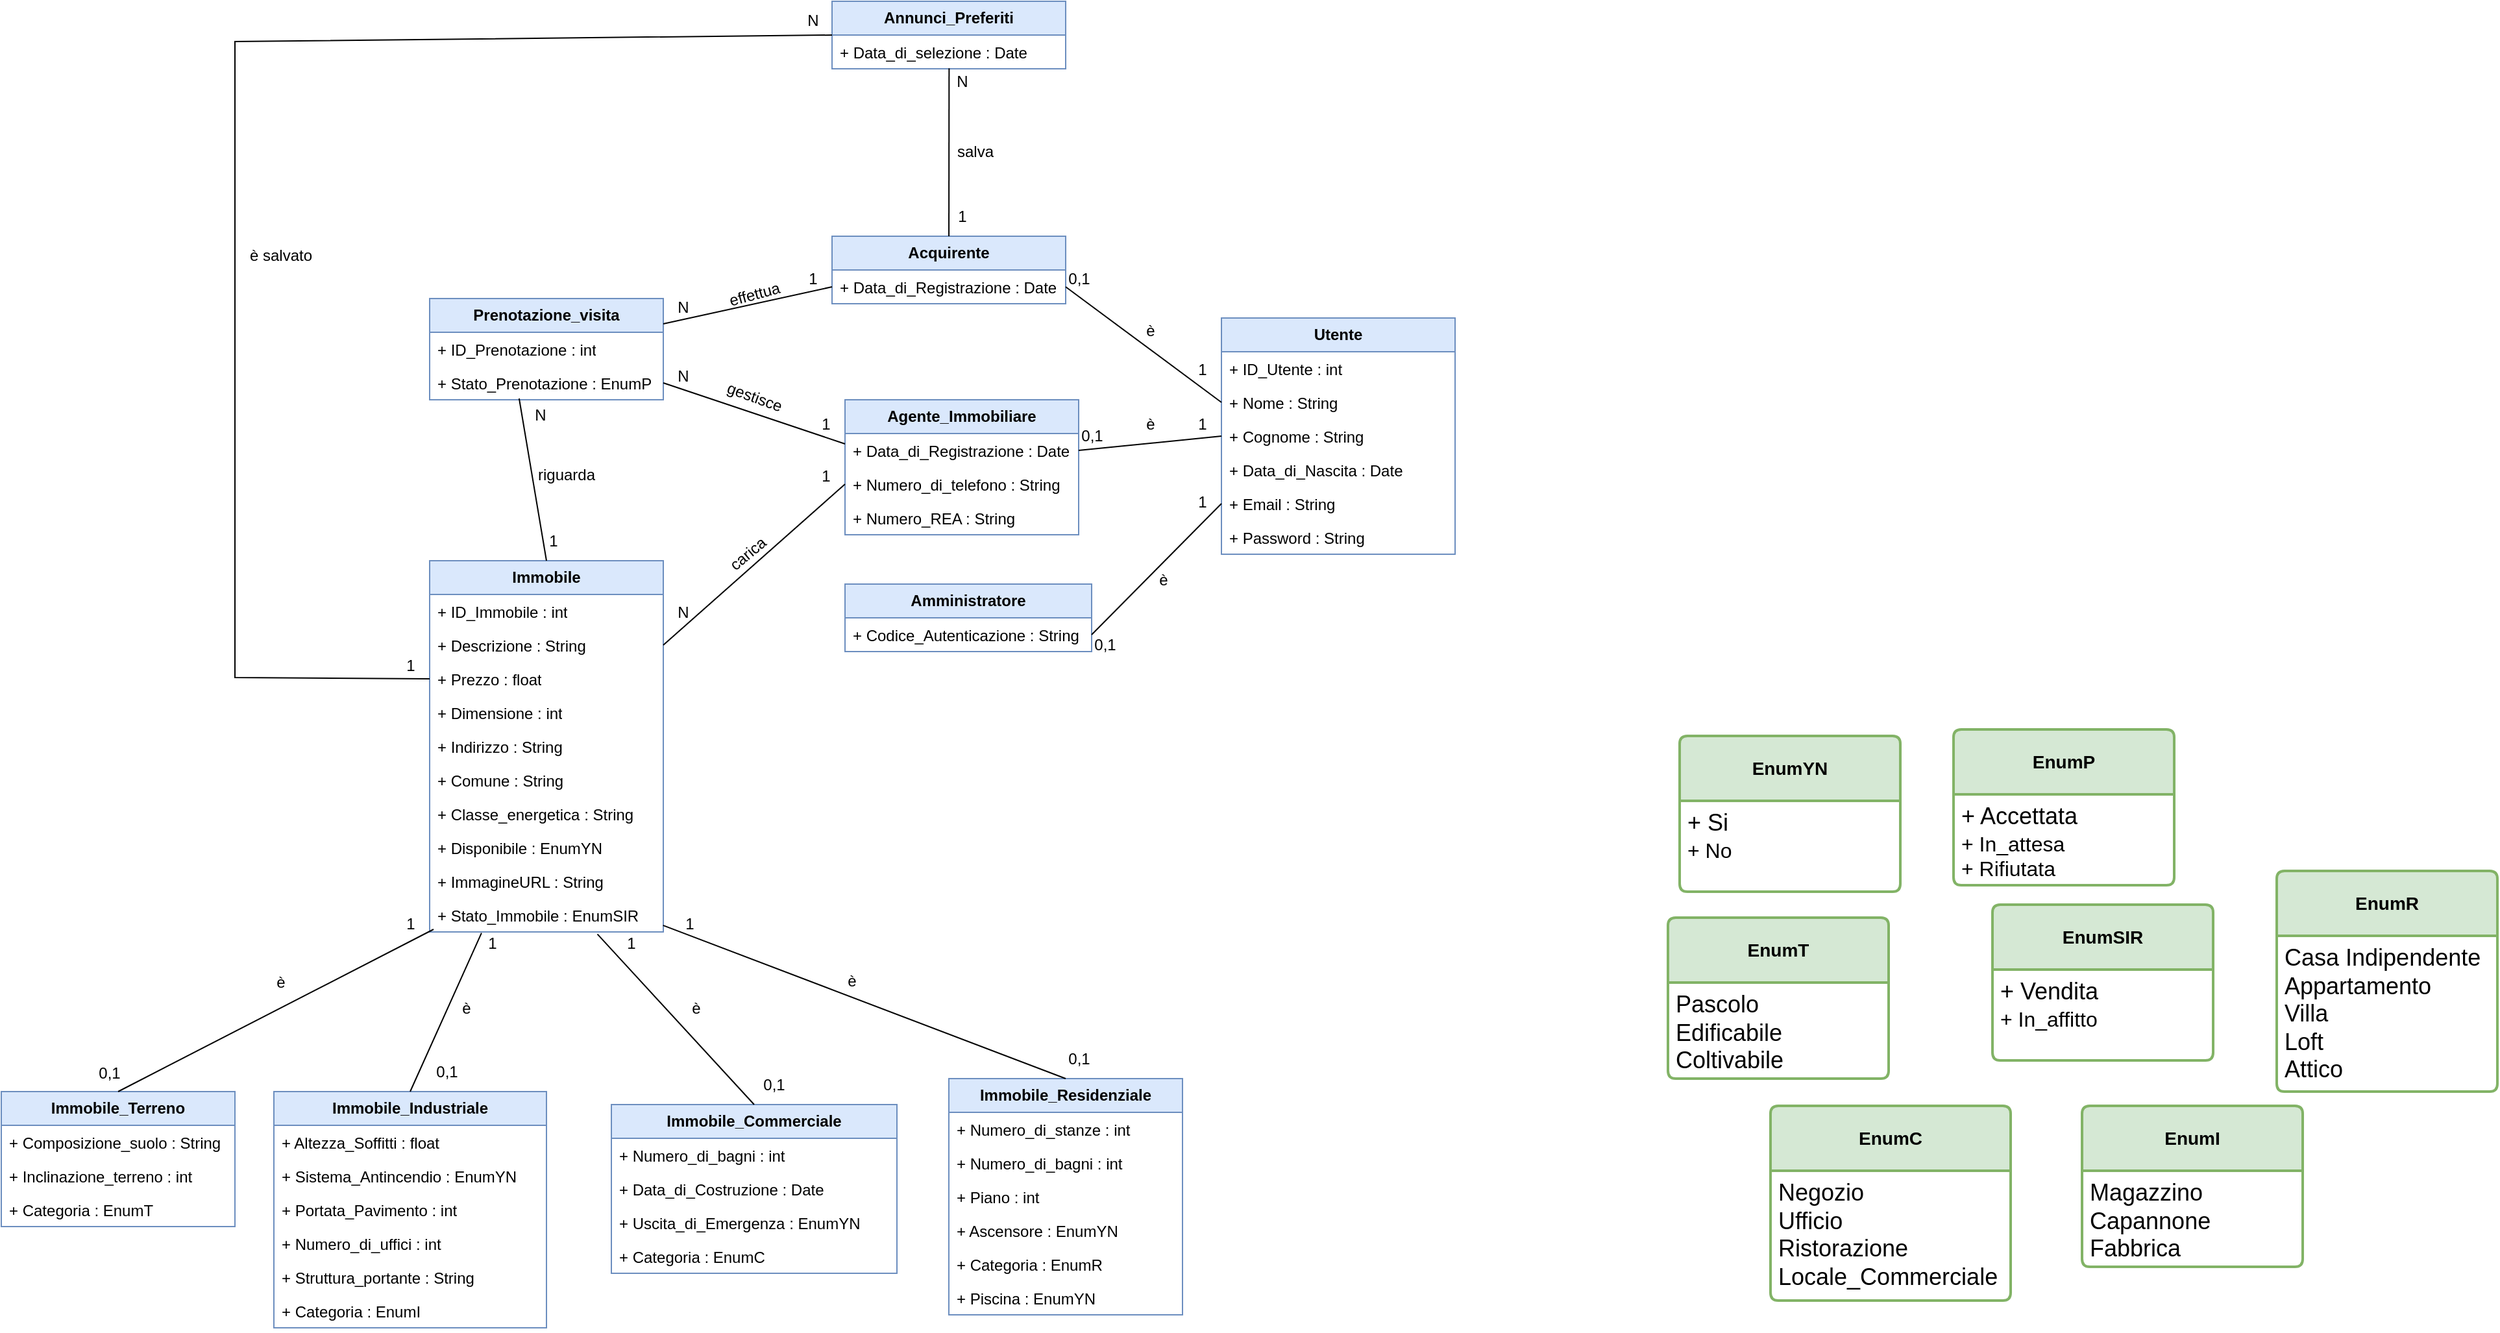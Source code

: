 <mxfile version="24.7.17">
  <diagram name="Pagina-1" id="nE9x_HqnzeP_BkiM5YJi">
    <mxGraphModel dx="1918" dy="638" grid="1" gridSize="10" guides="1" tooltips="1" connect="1" arrows="1" fold="1" page="1" pageScale="1" pageWidth="827" pageHeight="1169" math="0" shadow="0">
      <root>
        <mxCell id="0" />
        <mxCell id="1" parent="0" />
        <mxCell id="DDnz-kFCZ5VNoQRXpzYX-9" value="&lt;b&gt;Amministratore&lt;/b&gt;" style="swimlane;fontStyle=0;childLayout=stackLayout;horizontal=1;startSize=26;fillColor=#dae8fc;horizontalStack=0;resizeParent=1;resizeParentMax=0;resizeLast=0;collapsible=1;marginBottom=0;whiteSpace=wrap;html=1;strokeColor=#6c8ebf;" parent="1" vertex="1">
          <mxGeometry x="357" y="578" width="190" height="52" as="geometry" />
        </mxCell>
        <mxCell id="UJv71o3bR3QkaDZQn8Xq-12" value="+ Codice_Autenticazione : String" style="text;strokeColor=none;fillColor=none;align=left;verticalAlign=top;spacingLeft=4;spacingRight=4;overflow=hidden;rotatable=0;points=[[0,0.5],[1,0.5]];portConstraint=eastwest;whiteSpace=wrap;html=1;" parent="DDnz-kFCZ5VNoQRXpzYX-9" vertex="1">
          <mxGeometry y="26" width="190" height="26" as="geometry" />
        </mxCell>
        <mxCell id="DDnz-kFCZ5VNoQRXpzYX-15" value="&lt;b&gt;Utente&lt;/b&gt;" style="swimlane;fontStyle=0;childLayout=stackLayout;horizontal=1;startSize=26;fillColor=#dae8fc;horizontalStack=0;resizeParent=1;resizeParentMax=0;resizeLast=0;collapsible=1;marginBottom=0;whiteSpace=wrap;html=1;strokeColor=#6c8ebf;" parent="1" vertex="1">
          <mxGeometry x="647" y="373" width="180" height="182" as="geometry" />
        </mxCell>
        <mxCell id="DDnz-kFCZ5VNoQRXpzYX-16" value="+ ID_Utente : int" style="text;strokeColor=none;fillColor=none;align=left;verticalAlign=top;spacingLeft=4;spacingRight=4;overflow=hidden;rotatable=0;points=[[0,0.5],[1,0.5]];portConstraint=eastwest;whiteSpace=wrap;html=1;" parent="DDnz-kFCZ5VNoQRXpzYX-15" vertex="1">
          <mxGeometry y="26" width="180" height="26" as="geometry" />
        </mxCell>
        <mxCell id="DDnz-kFCZ5VNoQRXpzYX-17" value="+ Nome : String" style="text;strokeColor=none;fillColor=none;align=left;verticalAlign=top;spacingLeft=4;spacingRight=4;overflow=hidden;rotatable=0;points=[[0,0.5],[1,0.5]];portConstraint=eastwest;whiteSpace=wrap;html=1;" parent="DDnz-kFCZ5VNoQRXpzYX-15" vertex="1">
          <mxGeometry y="52" width="180" height="26" as="geometry" />
        </mxCell>
        <mxCell id="DDnz-kFCZ5VNoQRXpzYX-18" value="+ Cognome : String" style="text;strokeColor=none;fillColor=none;align=left;verticalAlign=top;spacingLeft=4;spacingRight=4;overflow=hidden;rotatable=0;points=[[0,0.5],[1,0.5]];portConstraint=eastwest;whiteSpace=wrap;html=1;" parent="DDnz-kFCZ5VNoQRXpzYX-15" vertex="1">
          <mxGeometry y="78" width="180" height="26" as="geometry" />
        </mxCell>
        <mxCell id="DDnz-kFCZ5VNoQRXpzYX-20" value="+ Data_di_Nascita : Date" style="text;strokeColor=none;fillColor=none;align=left;verticalAlign=top;spacingLeft=4;spacingRight=4;overflow=hidden;rotatable=0;points=[[0,0.5],[1,0.5]];portConstraint=eastwest;whiteSpace=wrap;html=1;" parent="DDnz-kFCZ5VNoQRXpzYX-15" vertex="1">
          <mxGeometry y="104" width="180" height="26" as="geometry" />
        </mxCell>
        <mxCell id="UJv71o3bR3QkaDZQn8Xq-10" value="+ Email : String" style="text;strokeColor=none;fillColor=none;align=left;verticalAlign=top;spacingLeft=4;spacingRight=4;overflow=hidden;rotatable=0;points=[[0,0.5],[1,0.5]];portConstraint=eastwest;whiteSpace=wrap;html=1;" parent="DDnz-kFCZ5VNoQRXpzYX-15" vertex="1">
          <mxGeometry y="130" width="180" height="26" as="geometry" />
        </mxCell>
        <mxCell id="UJv71o3bR3QkaDZQn8Xq-11" value="+ Password : String" style="text;strokeColor=none;fillColor=none;align=left;verticalAlign=top;spacingLeft=4;spacingRight=4;overflow=hidden;rotatable=0;points=[[0,0.5],[1,0.5]];portConstraint=eastwest;whiteSpace=wrap;html=1;" parent="DDnz-kFCZ5VNoQRXpzYX-15" vertex="1">
          <mxGeometry y="156" width="180" height="26" as="geometry" />
        </mxCell>
        <mxCell id="DDnz-kFCZ5VNoQRXpzYX-38" value="&lt;b&gt;EnumYN&lt;/b&gt;" style="swimlane;childLayout=stackLayout;horizontal=1;startSize=50;horizontalStack=0;rounded=1;fontSize=14;fontStyle=0;strokeWidth=2;resizeParent=0;resizeLast=1;shadow=0;dashed=0;align=center;arcSize=4;whiteSpace=wrap;html=1;fillColor=#d5e8d4;strokeColor=#82b366;" parent="1" vertex="1">
          <mxGeometry x="1000" y="695" width="170" height="120" as="geometry" />
        </mxCell>
        <mxCell id="DDnz-kFCZ5VNoQRXpzYX-39" value="&lt;font style=&quot;font-size: 18px;&quot;&gt;+ Si&lt;/font&gt;&lt;div&gt;&lt;font size=&quot;3&quot;&gt;+ No&lt;/font&gt;&lt;/div&gt;" style="align=left;strokeColor=none;fillColor=none;spacingLeft=4;fontSize=12;verticalAlign=top;resizable=0;rotatable=0;part=1;html=1;" parent="DDnz-kFCZ5VNoQRXpzYX-38" vertex="1">
          <mxGeometry y="50" width="170" height="70" as="geometry" />
        </mxCell>
        <mxCell id="DDnz-kFCZ5VNoQRXpzYX-41" value="&lt;b&gt;EnumSIR&lt;/b&gt;" style="swimlane;childLayout=stackLayout;horizontal=1;startSize=50;horizontalStack=0;rounded=1;fontSize=14;fontStyle=0;strokeWidth=2;resizeParent=0;resizeLast=1;shadow=0;dashed=0;align=center;arcSize=4;whiteSpace=wrap;html=1;fillColor=#d5e8d4;strokeColor=#82b366;" parent="1" vertex="1">
          <mxGeometry x="1241" y="825" width="170" height="120" as="geometry" />
        </mxCell>
        <mxCell id="DDnz-kFCZ5VNoQRXpzYX-42" value="&lt;font style=&quot;font-size: 18px;&quot;&gt;+ Vendita&lt;/font&gt;&lt;div&gt;&lt;font size=&quot;3&quot;&gt;+ In_affitto&lt;/font&gt;&lt;/div&gt;" style="align=left;strokeColor=none;fillColor=none;spacingLeft=4;fontSize=12;verticalAlign=top;resizable=0;rotatable=0;part=1;html=1;" parent="DDnz-kFCZ5VNoQRXpzYX-41" vertex="1">
          <mxGeometry y="50" width="170" height="70" as="geometry" />
        </mxCell>
        <mxCell id="DDnz-kFCZ5VNoQRXpzYX-49" value="&lt;b&gt;EnumP&lt;/b&gt;" style="swimlane;childLayout=stackLayout;horizontal=1;startSize=50;horizontalStack=0;rounded=1;fontSize=14;fontStyle=0;strokeWidth=2;resizeParent=0;resizeLast=1;shadow=0;dashed=0;align=center;arcSize=4;whiteSpace=wrap;html=1;fillColor=#d5e8d4;strokeColor=#82b366;" parent="1" vertex="1">
          <mxGeometry x="1211" y="690" width="170" height="120" as="geometry" />
        </mxCell>
        <mxCell id="DDnz-kFCZ5VNoQRXpzYX-50" value="&lt;font style=&quot;font-size: 18px;&quot;&gt;+ Accettata&lt;/font&gt;&lt;div&gt;&lt;font size=&quot;3&quot;&gt;+ In_attesa&lt;/font&gt;&lt;/div&gt;&lt;div&gt;&lt;font size=&quot;3&quot;&gt;+ Rifiutata&lt;/font&gt;&lt;/div&gt;" style="align=left;strokeColor=none;fillColor=none;spacingLeft=4;fontSize=12;verticalAlign=top;resizable=0;rotatable=0;part=1;html=1;" parent="DDnz-kFCZ5VNoQRXpzYX-49" vertex="1">
          <mxGeometry y="50" width="170" height="70" as="geometry" />
        </mxCell>
        <mxCell id="DDnz-kFCZ5VNoQRXpzYX-70" value="carica" style="text;html=1;align=center;verticalAlign=middle;resizable=0;points=[];autosize=1;strokeColor=none;fillColor=none;rotation=-40;" parent="1" vertex="1">
          <mxGeometry x="252" y="540" width="60" height="30" as="geometry" />
        </mxCell>
        <mxCell id="DDnz-kFCZ5VNoQRXpzYX-75" value="riguarda" style="text;html=1;align=center;verticalAlign=middle;resizable=0;points=[];autosize=1;strokeColor=none;fillColor=none;" parent="1" vertex="1">
          <mxGeometry x="107" y="479" width="70" height="30" as="geometry" />
        </mxCell>
        <mxCell id="DtII2pVFl0ACfh0e3tpP-3" value="salva" style="text;html=1;align=center;verticalAlign=middle;resizable=0;points=[];autosize=1;strokeColor=none;fillColor=none;" parent="1" vertex="1">
          <mxGeometry x="432" y="230" width="50" height="30" as="geometry" />
        </mxCell>
        <mxCell id="DtII2pVFl0ACfh0e3tpP-4" value="è salvato" style="text;html=1;align=center;verticalAlign=middle;resizable=0;points=[];autosize=1;strokeColor=none;fillColor=none;" parent="1" vertex="1">
          <mxGeometry x="-113" y="310" width="70" height="30" as="geometry" />
        </mxCell>
        <mxCell id="YsdrxWBGCGvl4MCWMzZa-1" value="&lt;b&gt;Immobile_Residenziale&lt;/b&gt;" style="swimlane;fontStyle=0;childLayout=stackLayout;horizontal=1;startSize=26;fillColor=#dae8fc;horizontalStack=0;resizeParent=1;resizeParentMax=0;resizeLast=0;collapsible=1;marginBottom=0;whiteSpace=wrap;html=1;strokeColor=#6c8ebf;" parent="1" vertex="1">
          <mxGeometry x="437" y="959" width="180" height="182" as="geometry" />
        </mxCell>
        <mxCell id="YsdrxWBGCGvl4MCWMzZa-7" value="+ Numero_di_stanze : int" style="text;strokeColor=none;fillColor=none;align=left;verticalAlign=top;spacingLeft=4;spacingRight=4;overflow=hidden;rotatable=0;points=[[0,0.5],[1,0.5]];portConstraint=eastwest;whiteSpace=wrap;html=1;" parent="YsdrxWBGCGvl4MCWMzZa-1" vertex="1">
          <mxGeometry y="26" width="180" height="26" as="geometry" />
        </mxCell>
        <mxCell id="YsdrxWBGCGvl4MCWMzZa-8" value="+ Numero_di_bagni : int" style="text;strokeColor=none;fillColor=none;align=left;verticalAlign=top;spacingLeft=4;spacingRight=4;overflow=hidden;rotatable=0;points=[[0,0.5],[1,0.5]];portConstraint=eastwest;whiteSpace=wrap;html=1;" parent="YsdrxWBGCGvl4MCWMzZa-1" vertex="1">
          <mxGeometry y="52" width="180" height="26" as="geometry" />
        </mxCell>
        <mxCell id="YsdrxWBGCGvl4MCWMzZa-9" value="+ Piano : int" style="text;strokeColor=none;fillColor=none;align=left;verticalAlign=top;spacingLeft=4;spacingRight=4;overflow=hidden;rotatable=0;points=[[0,0.5],[1,0.5]];portConstraint=eastwest;whiteSpace=wrap;html=1;" parent="YsdrxWBGCGvl4MCWMzZa-1" vertex="1">
          <mxGeometry y="78" width="180" height="26" as="geometry" />
        </mxCell>
        <mxCell id="YsdrxWBGCGvl4MCWMzZa-10" value="+ Ascensore : EnumYN" style="text;strokeColor=none;fillColor=none;align=left;verticalAlign=top;spacingLeft=4;spacingRight=4;overflow=hidden;rotatable=0;points=[[0,0.5],[1,0.5]];portConstraint=eastwest;whiteSpace=wrap;html=1;" parent="YsdrxWBGCGvl4MCWMzZa-1" vertex="1">
          <mxGeometry y="104" width="180" height="26" as="geometry" />
        </mxCell>
        <mxCell id="Jgm_NE-xGGLkYZNyJDeA-2" value="+ Categoria : EnumR" style="text;strokeColor=none;fillColor=none;align=left;verticalAlign=top;spacingLeft=4;spacingRight=4;overflow=hidden;rotatable=0;points=[[0,0.5],[1,0.5]];portConstraint=eastwest;whiteSpace=wrap;html=1;" parent="YsdrxWBGCGvl4MCWMzZa-1" vertex="1">
          <mxGeometry y="130" width="180" height="26" as="geometry" />
        </mxCell>
        <mxCell id="Jgm_NE-xGGLkYZNyJDeA-26" value="+ Piscina : EnumYN" style="text;strokeColor=none;fillColor=none;align=left;verticalAlign=top;spacingLeft=4;spacingRight=4;overflow=hidden;rotatable=0;points=[[0,0.5],[1,0.5]];portConstraint=eastwest;whiteSpace=wrap;html=1;" parent="YsdrxWBGCGvl4MCWMzZa-1" vertex="1">
          <mxGeometry y="156" width="180" height="26" as="geometry" />
        </mxCell>
        <mxCell id="YsdrxWBGCGvl4MCWMzZa-20" value="&lt;b&gt;Immobile_Commerciale&lt;/b&gt;" style="swimlane;fontStyle=0;childLayout=stackLayout;horizontal=1;startSize=26;fillColor=#dae8fc;horizontalStack=0;resizeParent=1;resizeParentMax=0;resizeLast=0;collapsible=1;marginBottom=0;whiteSpace=wrap;html=1;strokeColor=#6c8ebf;" parent="1" vertex="1">
          <mxGeometry x="177" y="979" width="220" height="130" as="geometry" />
        </mxCell>
        <mxCell id="YsdrxWBGCGvl4MCWMzZa-22" value="+ Numero_di_bagni : int" style="text;strokeColor=none;fillColor=none;align=left;verticalAlign=top;spacingLeft=4;spacingRight=4;overflow=hidden;rotatable=0;points=[[0,0.5],[1,0.5]];portConstraint=eastwest;whiteSpace=wrap;html=1;" parent="YsdrxWBGCGvl4MCWMzZa-20" vertex="1">
          <mxGeometry y="26" width="220" height="26" as="geometry" />
        </mxCell>
        <mxCell id="YsdrxWBGCGvl4MCWMzZa-26" value="+ Data_di_Costruzione : Date" style="text;strokeColor=none;fillColor=none;align=left;verticalAlign=top;spacingLeft=4;spacingRight=4;overflow=hidden;rotatable=0;points=[[0,0.5],[1,0.5]];portConstraint=eastwest;whiteSpace=wrap;html=1;" parent="YsdrxWBGCGvl4MCWMzZa-20" vertex="1">
          <mxGeometry y="52" width="220" height="26" as="geometry" />
        </mxCell>
        <mxCell id="YsdrxWBGCGvl4MCWMzZa-27" value="+ Uscita_di_Emergenza : EnumYN" style="text;strokeColor=none;fillColor=none;align=left;verticalAlign=top;spacingLeft=4;spacingRight=4;overflow=hidden;rotatable=0;points=[[0,0.5],[1,0.5]];portConstraint=eastwest;whiteSpace=wrap;html=1;" parent="YsdrxWBGCGvl4MCWMzZa-20" vertex="1">
          <mxGeometry y="78" width="220" height="26" as="geometry" />
        </mxCell>
        <mxCell id="Jgm_NE-xGGLkYZNyJDeA-3" value="+ Categoria : EnumC" style="text;strokeColor=none;fillColor=none;align=left;verticalAlign=top;spacingLeft=4;spacingRight=4;overflow=hidden;rotatable=0;points=[[0,0.5],[1,0.5]];portConstraint=eastwest;whiteSpace=wrap;html=1;" parent="YsdrxWBGCGvl4MCWMzZa-20" vertex="1">
          <mxGeometry y="104" width="220" height="26" as="geometry" />
        </mxCell>
        <mxCell id="YsdrxWBGCGvl4MCWMzZa-32" value="&lt;b&gt;Immobile_Industriale&lt;/b&gt;" style="swimlane;fontStyle=0;childLayout=stackLayout;horizontal=1;startSize=26;fillColor=#dae8fc;horizontalStack=0;resizeParent=1;resizeParentMax=0;resizeLast=0;collapsible=1;marginBottom=0;whiteSpace=wrap;html=1;strokeColor=#6c8ebf;" parent="1" vertex="1">
          <mxGeometry x="-83" y="969" width="210" height="182" as="geometry" />
        </mxCell>
        <mxCell id="YsdrxWBGCGvl4MCWMzZa-37" value="+ Altezza_Soffitti : float" style="text;strokeColor=none;fillColor=none;align=left;verticalAlign=top;spacingLeft=4;spacingRight=4;overflow=hidden;rotatable=0;points=[[0,0.5],[1,0.5]];portConstraint=eastwest;whiteSpace=wrap;html=1;" parent="YsdrxWBGCGvl4MCWMzZa-32" vertex="1">
          <mxGeometry y="26" width="210" height="26" as="geometry" />
        </mxCell>
        <mxCell id="YsdrxWBGCGvl4MCWMzZa-38" value="+ Sistema_Antincendio : EnumYN" style="text;strokeColor=none;fillColor=none;align=left;verticalAlign=top;spacingLeft=4;spacingRight=4;overflow=hidden;rotatable=0;points=[[0,0.5],[1,0.5]];portConstraint=eastwest;whiteSpace=wrap;html=1;" parent="YsdrxWBGCGvl4MCWMzZa-32" vertex="1">
          <mxGeometry y="52" width="210" height="26" as="geometry" />
        </mxCell>
        <mxCell id="YsdrxWBGCGvl4MCWMzZa-39" value="+ Portata_Pavimento : int" style="text;strokeColor=none;fillColor=none;align=left;verticalAlign=top;spacingLeft=4;spacingRight=4;overflow=hidden;rotatable=0;points=[[0,0.5],[1,0.5]];portConstraint=eastwest;whiteSpace=wrap;html=1;" parent="YsdrxWBGCGvl4MCWMzZa-32" vertex="1">
          <mxGeometry y="78" width="210" height="26" as="geometry" />
        </mxCell>
        <mxCell id="YsdrxWBGCGvl4MCWMzZa-40" value="+ Numero_di_uffici : int" style="text;strokeColor=none;fillColor=none;align=left;verticalAlign=top;spacingLeft=4;spacingRight=4;overflow=hidden;rotatable=0;points=[[0,0.5],[1,0.5]];portConstraint=eastwest;whiteSpace=wrap;html=1;" parent="YsdrxWBGCGvl4MCWMzZa-32" vertex="1">
          <mxGeometry y="104" width="210" height="26" as="geometry" />
        </mxCell>
        <mxCell id="YsdrxWBGCGvl4MCWMzZa-42" value="+ Struttura_portante : String" style="text;strokeColor=none;fillColor=none;align=left;verticalAlign=top;spacingLeft=4;spacingRight=4;overflow=hidden;rotatable=0;points=[[0,0.5],[1,0.5]];portConstraint=eastwest;whiteSpace=wrap;html=1;" parent="YsdrxWBGCGvl4MCWMzZa-32" vertex="1">
          <mxGeometry y="130" width="210" height="26" as="geometry" />
        </mxCell>
        <mxCell id="Jgm_NE-xGGLkYZNyJDeA-4" value="+ Categoria : EnumI" style="text;strokeColor=none;fillColor=none;align=left;verticalAlign=top;spacingLeft=4;spacingRight=4;overflow=hidden;rotatable=0;points=[[0,0.5],[1,0.5]];portConstraint=eastwest;whiteSpace=wrap;html=1;" parent="YsdrxWBGCGvl4MCWMzZa-32" vertex="1">
          <mxGeometry y="156" width="210" height="26" as="geometry" />
        </mxCell>
        <mxCell id="Jgm_NE-xGGLkYZNyJDeA-5" value="&lt;b&gt;EnumR&lt;/b&gt;" style="swimlane;childLayout=stackLayout;horizontal=1;startSize=50;horizontalStack=0;rounded=1;fontSize=14;fontStyle=0;strokeWidth=2;resizeParent=0;resizeLast=1;shadow=0;dashed=0;align=center;arcSize=4;whiteSpace=wrap;html=1;fillColor=#d5e8d4;strokeColor=#82b366;" parent="1" vertex="1">
          <mxGeometry x="1460" y="799" width="170" height="170" as="geometry" />
        </mxCell>
        <mxCell id="Jgm_NE-xGGLkYZNyJDeA-6" value="&lt;span style=&quot;font-size: 18px;&quot;&gt;Casa Indipendente&lt;/span&gt;&lt;div&gt;&lt;span style=&quot;font-size: 18px;&quot;&gt;Appartamento&lt;/span&gt;&lt;/div&gt;&lt;div&gt;&lt;span style=&quot;font-size: 18px;&quot;&gt;Villa&lt;/span&gt;&lt;/div&gt;&lt;div&gt;&lt;span style=&quot;font-size: 18px;&quot;&gt;Loft&amp;nbsp;&lt;/span&gt;&lt;/div&gt;&lt;div&gt;&lt;span style=&quot;font-size: 18px;&quot;&gt;Attico&lt;/span&gt;&lt;/div&gt;" style="align=left;strokeColor=none;fillColor=none;spacingLeft=4;fontSize=12;verticalAlign=top;resizable=0;rotatable=0;part=1;html=1;" parent="Jgm_NE-xGGLkYZNyJDeA-5" vertex="1">
          <mxGeometry y="50" width="170" height="120" as="geometry" />
        </mxCell>
        <mxCell id="Jgm_NE-xGGLkYZNyJDeA-7" value="&lt;b&gt;EnumC&lt;/b&gt;" style="swimlane;childLayout=stackLayout;horizontal=1;startSize=50;horizontalStack=0;rounded=1;fontSize=14;fontStyle=0;strokeWidth=2;resizeParent=0;resizeLast=1;shadow=0;dashed=0;align=center;arcSize=4;whiteSpace=wrap;html=1;fillColor=#d5e8d4;strokeColor=#82b366;" parent="1" vertex="1">
          <mxGeometry x="1070" y="980" width="185" height="150" as="geometry" />
        </mxCell>
        <mxCell id="Jgm_NE-xGGLkYZNyJDeA-8" value="&lt;span style=&quot;font-size: 18px;&quot;&gt;Negozio&lt;/span&gt;&lt;div&gt;&lt;span style=&quot;font-size: 18px;&quot;&gt;Ufficio&lt;/span&gt;&lt;/div&gt;&lt;div&gt;&lt;span style=&quot;font-size: 18px;&quot;&gt;Ristorazione&lt;/span&gt;&lt;/div&gt;&lt;div&gt;&lt;span style=&quot;font-size: 18px;&quot;&gt;Locale_Commerciale&lt;/span&gt;&lt;/div&gt;" style="align=left;strokeColor=none;fillColor=none;spacingLeft=4;fontSize=12;verticalAlign=top;resizable=0;rotatable=0;part=1;html=1;" parent="Jgm_NE-xGGLkYZNyJDeA-7" vertex="1">
          <mxGeometry y="50" width="185" height="100" as="geometry" />
        </mxCell>
        <mxCell id="Jgm_NE-xGGLkYZNyJDeA-9" value="&lt;b&gt;EnumI&lt;/b&gt;" style="swimlane;childLayout=stackLayout;horizontal=1;startSize=50;horizontalStack=0;rounded=1;fontSize=14;fontStyle=0;strokeWidth=2;resizeParent=0;resizeLast=1;shadow=0;dashed=0;align=center;arcSize=4;whiteSpace=wrap;html=1;fillColor=#d5e8d4;strokeColor=#82b366;" parent="1" vertex="1">
          <mxGeometry x="1310" y="980" width="170" height="124" as="geometry" />
        </mxCell>
        <mxCell id="Jgm_NE-xGGLkYZNyJDeA-10" value="&lt;span style=&quot;font-size: 18px;&quot;&gt;Magazzino&lt;/span&gt;&lt;div&gt;&lt;span style=&quot;font-size: 18px;&quot;&gt;Capannone&lt;/span&gt;&lt;/div&gt;&lt;div&gt;&lt;span style=&quot;font-size: 18px;&quot;&gt;Fabbrica&lt;/span&gt;&lt;/div&gt;" style="align=left;strokeColor=none;fillColor=none;spacingLeft=4;fontSize=12;verticalAlign=top;resizable=0;rotatable=0;part=1;html=1;" parent="Jgm_NE-xGGLkYZNyJDeA-9" vertex="1">
          <mxGeometry y="50" width="170" height="74" as="geometry" />
        </mxCell>
        <mxCell id="Jgm_NE-xGGLkYZNyJDeA-11" value="&lt;b&gt;Immobile_Terreno&lt;/b&gt;" style="swimlane;fontStyle=0;childLayout=stackLayout;horizontal=1;startSize=26;fillColor=#dae8fc;horizontalStack=0;resizeParent=1;resizeParentMax=0;resizeLast=0;collapsible=1;marginBottom=0;whiteSpace=wrap;html=1;strokeColor=#6c8ebf;" parent="1" vertex="1">
          <mxGeometry x="-293" y="969" width="180" height="104" as="geometry" />
        </mxCell>
        <mxCell id="Jgm_NE-xGGLkYZNyJDeA-12" value="+ Composizione_suolo : String" style="text;strokeColor=none;fillColor=none;align=left;verticalAlign=top;spacingLeft=4;spacingRight=4;overflow=hidden;rotatable=0;points=[[0,0.5],[1,0.5]];portConstraint=eastwest;whiteSpace=wrap;html=1;" parent="Jgm_NE-xGGLkYZNyJDeA-11" vertex="1">
          <mxGeometry y="26" width="180" height="26" as="geometry" />
        </mxCell>
        <mxCell id="Jgm_NE-xGGLkYZNyJDeA-17" value="+ Inclinazione_terreno : int" style="text;strokeColor=none;fillColor=none;align=left;verticalAlign=top;spacingLeft=4;spacingRight=4;overflow=hidden;rotatable=0;points=[[0,0.5],[1,0.5]];portConstraint=eastwest;whiteSpace=wrap;html=1;" parent="Jgm_NE-xGGLkYZNyJDeA-11" vertex="1">
          <mxGeometry y="52" width="180" height="26" as="geometry" />
        </mxCell>
        <mxCell id="Jgm_NE-xGGLkYZNyJDeA-18" value="+ Categoria : EnumT" style="text;strokeColor=none;fillColor=none;align=left;verticalAlign=top;spacingLeft=4;spacingRight=4;overflow=hidden;rotatable=0;points=[[0,0.5],[1,0.5]];portConstraint=eastwest;whiteSpace=wrap;html=1;" parent="Jgm_NE-xGGLkYZNyJDeA-11" vertex="1">
          <mxGeometry y="78" width="180" height="26" as="geometry" />
        </mxCell>
        <mxCell id="Jgm_NE-xGGLkYZNyJDeA-19" value="&lt;b&gt;EnumT&lt;/b&gt;" style="swimlane;childLayout=stackLayout;horizontal=1;startSize=50;horizontalStack=0;rounded=1;fontSize=14;fontStyle=0;strokeWidth=2;resizeParent=0;resizeLast=1;shadow=0;dashed=0;align=center;arcSize=4;whiteSpace=wrap;html=1;fillColor=#d5e8d4;strokeColor=#82b366;" parent="1" vertex="1">
          <mxGeometry x="991" y="835" width="170" height="124" as="geometry" />
        </mxCell>
        <mxCell id="Jgm_NE-xGGLkYZNyJDeA-20" value="&lt;span style=&quot;font-size: 18px;&quot;&gt;Pascolo&lt;/span&gt;&lt;div&gt;&lt;span style=&quot;font-size: 18px;&quot;&gt;Edificabile&lt;/span&gt;&lt;/div&gt;&lt;div&gt;&lt;span style=&quot;font-size: 18px;&quot;&gt;Coltivabile&lt;/span&gt;&lt;/div&gt;" style="align=left;strokeColor=none;fillColor=none;spacingLeft=4;fontSize=12;verticalAlign=top;resizable=0;rotatable=0;part=1;html=1;" parent="Jgm_NE-xGGLkYZNyJDeA-19" vertex="1">
          <mxGeometry y="50" width="170" height="74" as="geometry" />
        </mxCell>
        <mxCell id="UJv71o3bR3QkaDZQn8Xq-1" value="&lt;b&gt;Acquirente&lt;/b&gt;" style="swimlane;fontStyle=0;childLayout=stackLayout;horizontal=1;startSize=26;fillColor=#dae8fc;horizontalStack=0;resizeParent=1;resizeParentMax=0;resizeLast=0;collapsible=1;marginBottom=0;whiteSpace=wrap;html=1;strokeColor=#6c8ebf;" parent="1" vertex="1">
          <mxGeometry x="347" y="310" width="180" height="52" as="geometry" />
        </mxCell>
        <mxCell id="UJv71o3bR3QkaDZQn8Xq-6" value="+ Data_di_Registrazione : Date" style="text;strokeColor=none;fillColor=none;align=left;verticalAlign=top;spacingLeft=4;spacingRight=4;overflow=hidden;rotatable=0;points=[[0,0.5],[1,0.5]];portConstraint=eastwest;whiteSpace=wrap;html=1;" parent="UJv71o3bR3QkaDZQn8Xq-1" vertex="1">
          <mxGeometry y="26" width="180" height="26" as="geometry" />
        </mxCell>
        <mxCell id="UJv71o3bR3QkaDZQn8Xq-7" value="&lt;b&gt;Agente_Immobiliare&lt;/b&gt;" style="swimlane;fontStyle=0;childLayout=stackLayout;horizontal=1;startSize=26;fillColor=#dae8fc;horizontalStack=0;resizeParent=1;resizeParentMax=0;resizeLast=0;collapsible=1;marginBottom=0;whiteSpace=wrap;html=1;strokeColor=#6c8ebf;" parent="1" vertex="1">
          <mxGeometry x="357" y="436" width="180" height="104" as="geometry" />
        </mxCell>
        <mxCell id="UJv71o3bR3QkaDZQn8Xq-8" value="+ Data_di_Registrazione : Date" style="text;strokeColor=none;fillColor=none;align=left;verticalAlign=top;spacingLeft=4;spacingRight=4;overflow=hidden;rotatable=0;points=[[0,0.5],[1,0.5]];portConstraint=eastwest;whiteSpace=wrap;html=1;" parent="UJv71o3bR3QkaDZQn8Xq-7" vertex="1">
          <mxGeometry y="26" width="180" height="26" as="geometry" />
        </mxCell>
        <mxCell id="UJv71o3bR3QkaDZQn8Xq-9" value="+ Numero_di_telefono : String" style="text;strokeColor=none;fillColor=none;align=left;verticalAlign=top;spacingLeft=4;spacingRight=4;overflow=hidden;rotatable=0;points=[[0,0.5],[1,0.5]];portConstraint=eastwest;whiteSpace=wrap;html=1;" parent="UJv71o3bR3QkaDZQn8Xq-7" vertex="1">
          <mxGeometry y="52" width="180" height="26" as="geometry" />
        </mxCell>
        <mxCell id="AuE6XfU9nsKiRzeataOM-1" value="+ Numero_REA : String" style="text;strokeColor=none;fillColor=none;align=left;verticalAlign=top;spacingLeft=4;spacingRight=4;overflow=hidden;rotatable=0;points=[[0,0.5],[1,0.5]];portConstraint=eastwest;whiteSpace=wrap;html=1;" parent="UJv71o3bR3QkaDZQn8Xq-7" vertex="1">
          <mxGeometry y="78" width="180" height="26" as="geometry" />
        </mxCell>
        <mxCell id="UJv71o3bR3QkaDZQn8Xq-13" value="" style="endArrow=none;html=1;rounded=0;exitX=1;exitY=0.5;exitDx=0;exitDy=0;entryX=0;entryY=0.5;entryDx=0;entryDy=0;" parent="1" source="UJv71o3bR3QkaDZQn8Xq-6" target="DDnz-kFCZ5VNoQRXpzYX-17" edge="1">
          <mxGeometry width="50" height="50" relative="1" as="geometry">
            <mxPoint x="697" y="500" as="sourcePoint" />
            <mxPoint x="747" y="450" as="targetPoint" />
          </mxGeometry>
        </mxCell>
        <mxCell id="UJv71o3bR3QkaDZQn8Xq-14" value="" style="endArrow=none;html=1;rounded=0;exitX=1;exitY=0.5;exitDx=0;exitDy=0;entryX=0;entryY=0.5;entryDx=0;entryDy=0;" parent="1" source="UJv71o3bR3QkaDZQn8Xq-8" target="DDnz-kFCZ5VNoQRXpzYX-18" edge="1">
          <mxGeometry width="50" height="50" relative="1" as="geometry">
            <mxPoint x="697" y="500" as="sourcePoint" />
            <mxPoint x="747" y="450" as="targetPoint" />
          </mxGeometry>
        </mxCell>
        <mxCell id="UJv71o3bR3QkaDZQn8Xq-15" value="" style="endArrow=none;html=1;rounded=0;exitX=1;exitY=0.5;exitDx=0;exitDy=0;entryX=0;entryY=0.5;entryDx=0;entryDy=0;" parent="1" target="UJv71o3bR3QkaDZQn8Xq-10" edge="1">
          <mxGeometry width="50" height="50" relative="1" as="geometry">
            <mxPoint x="547.0" y="617.0" as="sourcePoint" />
            <mxPoint x="747" y="450" as="targetPoint" />
          </mxGeometry>
        </mxCell>
        <mxCell id="UJv71o3bR3QkaDZQn8Xq-16" value="1" style="text;html=1;align=center;verticalAlign=middle;resizable=0;points=[];autosize=1;strokeColor=none;fillColor=none;" parent="1" vertex="1">
          <mxGeometry x="617" y="398" width="30" height="30" as="geometry" />
        </mxCell>
        <mxCell id="UJv71o3bR3QkaDZQn8Xq-17" value="1" style="text;html=1;align=center;verticalAlign=middle;resizable=0;points=[];autosize=1;strokeColor=none;fillColor=none;" parent="1" vertex="1">
          <mxGeometry x="617" y="440" width="30" height="30" as="geometry" />
        </mxCell>
        <mxCell id="UJv71o3bR3QkaDZQn8Xq-18" value="1" style="text;html=1;align=center;verticalAlign=middle;resizable=0;points=[];autosize=1;strokeColor=none;fillColor=none;" parent="1" vertex="1">
          <mxGeometry x="617" y="500" width="30" height="30" as="geometry" />
        </mxCell>
        <mxCell id="UJv71o3bR3QkaDZQn8Xq-19" value="0,1" style="text;html=1;align=center;verticalAlign=middle;resizable=0;points=[];autosize=1;strokeColor=none;fillColor=none;" parent="1" vertex="1">
          <mxGeometry x="517" y="328" width="40" height="30" as="geometry" />
        </mxCell>
        <mxCell id="UJv71o3bR3QkaDZQn8Xq-20" value="0,1" style="text;html=1;align=center;verticalAlign=middle;resizable=0;points=[];autosize=1;strokeColor=none;fillColor=none;" parent="1" vertex="1">
          <mxGeometry x="527" y="449" width="40" height="30" as="geometry" />
        </mxCell>
        <mxCell id="UJv71o3bR3QkaDZQn8Xq-21" value="0,1" style="text;html=1;align=center;verticalAlign=middle;resizable=0;points=[];autosize=1;strokeColor=none;fillColor=none;" parent="1" vertex="1">
          <mxGeometry x="537" y="610" width="40" height="30" as="geometry" />
        </mxCell>
        <mxCell id="UJv71o3bR3QkaDZQn8Xq-22" value="è" style="text;html=1;align=center;verticalAlign=middle;resizable=0;points=[];autosize=1;strokeColor=none;fillColor=none;" parent="1" vertex="1">
          <mxGeometry x="577" y="368" width="30" height="30" as="geometry" />
        </mxCell>
        <mxCell id="UJv71o3bR3QkaDZQn8Xq-23" value="è" style="text;html=1;align=center;verticalAlign=middle;resizable=0;points=[];autosize=1;strokeColor=none;fillColor=none;" parent="1" vertex="1">
          <mxGeometry x="577" y="440" width="30" height="30" as="geometry" />
        </mxCell>
        <mxCell id="UJv71o3bR3QkaDZQn8Xq-24" value="è" style="text;html=1;align=center;verticalAlign=middle;resizable=0;points=[];autosize=1;strokeColor=none;fillColor=none;" parent="1" vertex="1">
          <mxGeometry x="587" y="560" width="30" height="30" as="geometry" />
        </mxCell>
        <mxCell id="UJv71o3bR3QkaDZQn8Xq-25" value="&lt;b&gt;Prenotazione_visita&lt;/b&gt;" style="swimlane;fontStyle=0;childLayout=stackLayout;horizontal=1;startSize=26;fillColor=#dae8fc;horizontalStack=0;resizeParent=1;resizeParentMax=0;resizeLast=0;collapsible=1;marginBottom=0;whiteSpace=wrap;html=1;strokeColor=#6c8ebf;" parent="1" vertex="1">
          <mxGeometry x="37" y="358" width="180" height="78" as="geometry" />
        </mxCell>
        <mxCell id="UJv71o3bR3QkaDZQn8Xq-26" value="+ ID_Prenotazione : int" style="text;strokeColor=none;fillColor=none;align=left;verticalAlign=top;spacingLeft=4;spacingRight=4;overflow=hidden;rotatable=0;points=[[0,0.5],[1,0.5]];portConstraint=eastwest;whiteSpace=wrap;html=1;" parent="UJv71o3bR3QkaDZQn8Xq-25" vertex="1">
          <mxGeometry y="26" width="180" height="26" as="geometry" />
        </mxCell>
        <mxCell id="UJv71o3bR3QkaDZQn8Xq-27" value="+ Stato_Prenotazione : EnumP" style="text;strokeColor=none;fillColor=none;align=left;verticalAlign=top;spacingLeft=4;spacingRight=4;overflow=hidden;rotatable=0;points=[[0,0.5],[1,0.5]];portConstraint=eastwest;whiteSpace=wrap;html=1;" parent="UJv71o3bR3QkaDZQn8Xq-25" vertex="1">
          <mxGeometry y="52" width="180" height="26" as="geometry" />
        </mxCell>
        <mxCell id="UJv71o3bR3QkaDZQn8Xq-28" value="" style="endArrow=none;html=1;rounded=0;exitX=0;exitY=0.5;exitDx=0;exitDy=0;entryX=1;entryY=0.25;entryDx=0;entryDy=0;" parent="1" source="UJv71o3bR3QkaDZQn8Xq-6" target="UJv71o3bR3QkaDZQn8Xq-25" edge="1">
          <mxGeometry relative="1" as="geometry">
            <mxPoint x="267" y="358" as="sourcePoint" />
            <mxPoint x="227" y="330" as="targetPoint" />
          </mxGeometry>
        </mxCell>
        <mxCell id="UJv71o3bR3QkaDZQn8Xq-29" value="N" style="text;html=1;align=center;verticalAlign=middle;resizable=0;points=[];autosize=1;strokeColor=none;fillColor=none;" parent="1" vertex="1">
          <mxGeometry x="217" y="350" width="30" height="30" as="geometry" />
        </mxCell>
        <mxCell id="UJv71o3bR3QkaDZQn8Xq-30" value="1" style="text;html=1;align=center;verticalAlign=middle;resizable=0;points=[];autosize=1;strokeColor=none;fillColor=none;" parent="1" vertex="1">
          <mxGeometry x="317" y="328" width="30" height="30" as="geometry" />
        </mxCell>
        <mxCell id="UJv71o3bR3QkaDZQn8Xq-31" value="effettua" style="text;html=1;align=center;verticalAlign=middle;resizable=0;points=[];autosize=1;strokeColor=none;fillColor=none;rotation=-15;" parent="1" vertex="1">
          <mxGeometry x="257" y="340" width="60" height="30" as="geometry" />
        </mxCell>
        <mxCell id="UJv71o3bR3QkaDZQn8Xq-32" value="" style="endArrow=none;html=1;rounded=0;exitX=0;exitY=0.5;exitDx=0;exitDy=0;entryX=1;entryY=0.5;entryDx=0;entryDy=0;" parent="1" target="UJv71o3bR3QkaDZQn8Xq-27" edge="1">
          <mxGeometry relative="1" as="geometry">
            <mxPoint x="357" y="470" as="sourcePoint" />
            <mxPoint x="267" y="534" as="targetPoint" />
          </mxGeometry>
        </mxCell>
        <mxCell id="UJv71o3bR3QkaDZQn8Xq-33" value="N" style="text;html=1;align=center;verticalAlign=middle;resizable=0;points=[];autosize=1;strokeColor=none;fillColor=none;" parent="1" vertex="1">
          <mxGeometry x="217" y="403" width="30" height="30" as="geometry" />
        </mxCell>
        <mxCell id="UJv71o3bR3QkaDZQn8Xq-34" value="1" style="text;html=1;align=center;verticalAlign=middle;resizable=0;points=[];autosize=1;strokeColor=none;fillColor=none;" parent="1" vertex="1">
          <mxGeometry x="327" y="440" width="30" height="30" as="geometry" />
        </mxCell>
        <mxCell id="UJv71o3bR3QkaDZQn8Xq-36" value="gestisce" style="text;html=1;align=center;verticalAlign=middle;resizable=0;points=[];autosize=1;strokeColor=none;fillColor=none;rotation=20;" parent="1" vertex="1">
          <mxGeometry x="252" y="419" width="70" height="30" as="geometry" />
        </mxCell>
        <mxCell id="UJv71o3bR3QkaDZQn8Xq-37" value="&lt;b&gt;Immobile&lt;/b&gt;" style="swimlane;fontStyle=0;childLayout=stackLayout;horizontal=1;startSize=26;fillColor=#dae8fc;horizontalStack=0;resizeParent=1;resizeParentMax=0;resizeLast=0;collapsible=1;marginBottom=0;whiteSpace=wrap;html=1;strokeColor=#6c8ebf;" parent="1" vertex="1">
          <mxGeometry x="37" y="560" width="180" height="286" as="geometry" />
        </mxCell>
        <mxCell id="UJv71o3bR3QkaDZQn8Xq-38" value="+ ID_Immobile : int" style="text;strokeColor=none;fillColor=none;align=left;verticalAlign=top;spacingLeft=4;spacingRight=4;overflow=hidden;rotatable=0;points=[[0,0.5],[1,0.5]];portConstraint=eastwest;whiteSpace=wrap;html=1;" parent="UJv71o3bR3QkaDZQn8Xq-37" vertex="1">
          <mxGeometry y="26" width="180" height="26" as="geometry" />
        </mxCell>
        <mxCell id="UJv71o3bR3QkaDZQn8Xq-39" value="+ Descrizione : String" style="text;strokeColor=none;fillColor=none;align=left;verticalAlign=top;spacingLeft=4;spacingRight=4;overflow=hidden;rotatable=0;points=[[0,0.5],[1,0.5]];portConstraint=eastwest;whiteSpace=wrap;html=1;" parent="UJv71o3bR3QkaDZQn8Xq-37" vertex="1">
          <mxGeometry y="52" width="180" height="26" as="geometry" />
        </mxCell>
        <mxCell id="UJv71o3bR3QkaDZQn8Xq-40" value="+ Prezzo : float" style="text;strokeColor=none;fillColor=none;align=left;verticalAlign=top;spacingLeft=4;spacingRight=4;overflow=hidden;rotatable=0;points=[[0,0.5],[1,0.5]];portConstraint=eastwest;whiteSpace=wrap;html=1;" parent="UJv71o3bR3QkaDZQn8Xq-37" vertex="1">
          <mxGeometry y="78" width="180" height="26" as="geometry" />
        </mxCell>
        <mxCell id="UJv71o3bR3QkaDZQn8Xq-41" value="+ Dimensione : int" style="text;strokeColor=none;fillColor=none;align=left;verticalAlign=top;spacingLeft=4;spacingRight=4;overflow=hidden;rotatable=0;points=[[0,0.5],[1,0.5]];portConstraint=eastwest;whiteSpace=wrap;html=1;" parent="UJv71o3bR3QkaDZQn8Xq-37" vertex="1">
          <mxGeometry y="104" width="180" height="26" as="geometry" />
        </mxCell>
        <mxCell id="UJv71o3bR3QkaDZQn8Xq-42" value="+ Indirizzo : String" style="text;strokeColor=none;fillColor=none;align=left;verticalAlign=top;spacingLeft=4;spacingRight=4;overflow=hidden;rotatable=0;points=[[0,0.5],[1,0.5]];portConstraint=eastwest;whiteSpace=wrap;html=1;" parent="UJv71o3bR3QkaDZQn8Xq-37" vertex="1">
          <mxGeometry y="130" width="180" height="26" as="geometry" />
        </mxCell>
        <mxCell id="H_7BC_fvbZqjhFhyntJm-2" value="+ Comune : String" style="text;strokeColor=none;fillColor=none;align=left;verticalAlign=top;spacingLeft=4;spacingRight=4;overflow=hidden;rotatable=0;points=[[0,0.5],[1,0.5]];portConstraint=eastwest;whiteSpace=wrap;html=1;" vertex="1" parent="UJv71o3bR3QkaDZQn8Xq-37">
          <mxGeometry y="156" width="180" height="26" as="geometry" />
        </mxCell>
        <mxCell id="UJv71o3bR3QkaDZQn8Xq-43" value="+ Classe_energetica : String" style="text;strokeColor=none;fillColor=none;align=left;verticalAlign=top;spacingLeft=4;spacingRight=4;overflow=hidden;rotatable=0;points=[[0,0.5],[1,0.5]];portConstraint=eastwest;whiteSpace=wrap;html=1;" parent="UJv71o3bR3QkaDZQn8Xq-37" vertex="1">
          <mxGeometry y="182" width="180" height="26" as="geometry" />
        </mxCell>
        <mxCell id="UJv71o3bR3QkaDZQn8Xq-44" value="+ Disponibile : EnumYN" style="text;strokeColor=none;fillColor=none;align=left;verticalAlign=top;spacingLeft=4;spacingRight=4;overflow=hidden;rotatable=0;points=[[0,0.5],[1,0.5]];portConstraint=eastwest;whiteSpace=wrap;html=1;" parent="UJv71o3bR3QkaDZQn8Xq-37" vertex="1">
          <mxGeometry y="208" width="180" height="26" as="geometry" />
        </mxCell>
        <mxCell id="UJv71o3bR3QkaDZQn8Xq-45" value="+ ImmagineURL : String" style="text;strokeColor=none;fillColor=none;align=left;verticalAlign=top;spacingLeft=4;spacingRight=4;overflow=hidden;rotatable=0;points=[[0,0.5],[1,0.5]];portConstraint=eastwest;whiteSpace=wrap;html=1;" parent="UJv71o3bR3QkaDZQn8Xq-37" vertex="1">
          <mxGeometry y="234" width="180" height="26" as="geometry" />
        </mxCell>
        <mxCell id="UJv71o3bR3QkaDZQn8Xq-46" value="+ Stato_Immobile : EnumSIR" style="text;strokeColor=none;fillColor=none;align=left;verticalAlign=top;spacingLeft=4;spacingRight=4;overflow=hidden;rotatable=0;points=[[0,0.5],[1,0.5]];portConstraint=eastwest;whiteSpace=wrap;html=1;" parent="UJv71o3bR3QkaDZQn8Xq-37" vertex="1">
          <mxGeometry y="260" width="180" height="26" as="geometry" />
        </mxCell>
        <mxCell id="UJv71o3bR3QkaDZQn8Xq-47" value="" style="endArrow=none;html=1;rounded=0;exitX=0;exitY=0.5;exitDx=0;exitDy=0;entryX=1;entryY=0.5;entryDx=0;entryDy=0;" parent="1" source="UJv71o3bR3QkaDZQn8Xq-9" target="UJv71o3bR3QkaDZQn8Xq-39" edge="1">
          <mxGeometry relative="1" as="geometry">
            <mxPoint x="357" y="509" as="sourcePoint" />
            <mxPoint x="227" y="538" as="targetPoint" />
          </mxGeometry>
        </mxCell>
        <mxCell id="UJv71o3bR3QkaDZQn8Xq-48" value="N" style="text;html=1;align=center;verticalAlign=middle;resizable=0;points=[];autosize=1;strokeColor=none;fillColor=none;" parent="1" vertex="1">
          <mxGeometry x="217" y="585" width="30" height="30" as="geometry" />
        </mxCell>
        <mxCell id="UJv71o3bR3QkaDZQn8Xq-49" value="1" style="text;html=1;align=center;verticalAlign=middle;resizable=0;points=[];autosize=1;strokeColor=none;fillColor=none;" parent="1" vertex="1">
          <mxGeometry x="327" y="480" width="30" height="30" as="geometry" />
        </mxCell>
        <mxCell id="UJv71o3bR3QkaDZQn8Xq-51" value="" style="endArrow=none;html=1;rounded=0;entryX=0.383;entryY=0.962;entryDx=0;entryDy=0;entryPerimeter=0;exitX=0.5;exitY=0;exitDx=0;exitDy=0;" parent="1" source="UJv71o3bR3QkaDZQn8Xq-37" target="UJv71o3bR3QkaDZQn8Xq-27" edge="1">
          <mxGeometry width="50" height="50" relative="1" as="geometry">
            <mxPoint x="377" y="500" as="sourcePoint" />
            <mxPoint x="427" y="450" as="targetPoint" />
          </mxGeometry>
        </mxCell>
        <mxCell id="UJv71o3bR3QkaDZQn8Xq-52" value="N" style="text;html=1;align=center;verticalAlign=middle;resizable=0;points=[];autosize=1;strokeColor=none;fillColor=none;" parent="1" vertex="1">
          <mxGeometry x="107" y="433" width="30" height="30" as="geometry" />
        </mxCell>
        <mxCell id="UJv71o3bR3QkaDZQn8Xq-53" value="1" style="text;html=1;align=center;verticalAlign=middle;resizable=0;points=[];autosize=1;strokeColor=none;fillColor=none;" parent="1" vertex="1">
          <mxGeometry x="117" y="530" width="30" height="30" as="geometry" />
        </mxCell>
        <mxCell id="UJv71o3bR3QkaDZQn8Xq-54" value="&lt;b&gt;Annunci_Preferiti&lt;/b&gt;" style="swimlane;fontStyle=0;childLayout=stackLayout;horizontal=1;startSize=26;fillColor=#dae8fc;horizontalStack=0;resizeParent=1;resizeParentMax=0;resizeLast=0;collapsible=1;marginBottom=0;whiteSpace=wrap;html=1;strokeColor=#6c8ebf;" parent="1" vertex="1">
          <mxGeometry x="347" y="129" width="180" height="52" as="geometry" />
        </mxCell>
        <mxCell id="UJv71o3bR3QkaDZQn8Xq-55" value="+ Data_di_selezione : Date" style="text;strokeColor=none;fillColor=none;align=left;verticalAlign=top;spacingLeft=4;spacingRight=4;overflow=hidden;rotatable=0;points=[[0,0.5],[1,0.5]];portConstraint=eastwest;whiteSpace=wrap;html=1;" parent="UJv71o3bR3QkaDZQn8Xq-54" vertex="1">
          <mxGeometry y="26" width="180" height="26" as="geometry" />
        </mxCell>
        <mxCell id="UJv71o3bR3QkaDZQn8Xq-56" value="" style="endArrow=none;html=1;rounded=0;entryX=0.501;entryY=0.985;entryDx=0;entryDy=0;entryPerimeter=0;" parent="1" source="UJv71o3bR3QkaDZQn8Xq-1" target="UJv71o3bR3QkaDZQn8Xq-55" edge="1">
          <mxGeometry width="50" height="50" relative="1" as="geometry">
            <mxPoint x="727" y="330" as="sourcePoint" />
            <mxPoint x="777" y="280" as="targetPoint" />
          </mxGeometry>
        </mxCell>
        <mxCell id="UJv71o3bR3QkaDZQn8Xq-57" value="N" style="text;html=1;align=center;verticalAlign=middle;resizable=0;points=[];autosize=1;strokeColor=none;fillColor=none;" parent="1" vertex="1">
          <mxGeometry x="432" y="176" width="30" height="30" as="geometry" />
        </mxCell>
        <mxCell id="UJv71o3bR3QkaDZQn8Xq-58" value="1" style="text;html=1;align=center;verticalAlign=middle;resizable=0;points=[];autosize=1;strokeColor=none;fillColor=none;" parent="1" vertex="1">
          <mxGeometry x="432" y="280" width="30" height="30" as="geometry" />
        </mxCell>
        <mxCell id="UJv71o3bR3QkaDZQn8Xq-59" value="" style="endArrow=none;html=1;rounded=0;entryX=0;entryY=0.5;entryDx=0;entryDy=0;exitX=0;exitY=0.5;exitDx=0;exitDy=0;" parent="1" source="UJv71o3bR3QkaDZQn8Xq-54" target="UJv71o3bR3QkaDZQn8Xq-40" edge="1">
          <mxGeometry width="50" height="50" relative="1" as="geometry">
            <mxPoint x="237" y="410" as="sourcePoint" />
            <mxPoint x="287" y="360" as="targetPoint" />
            <Array as="points">
              <mxPoint x="-113" y="160" />
              <mxPoint x="-113" y="650" />
            </Array>
          </mxGeometry>
        </mxCell>
        <mxCell id="UJv71o3bR3QkaDZQn8Xq-60" value="N" style="text;html=1;align=center;verticalAlign=middle;resizable=0;points=[];autosize=1;strokeColor=none;fillColor=none;" parent="1" vertex="1">
          <mxGeometry x="317" y="129" width="30" height="30" as="geometry" />
        </mxCell>
        <mxCell id="UJv71o3bR3QkaDZQn8Xq-61" value="1" style="text;html=1;align=center;verticalAlign=middle;resizable=0;points=[];autosize=1;strokeColor=none;fillColor=none;" parent="1" vertex="1">
          <mxGeometry x="7" y="626" width="30" height="30" as="geometry" />
        </mxCell>
        <mxCell id="UJv71o3bR3QkaDZQn8Xq-66" value="è" style="text;html=1;align=center;verticalAlign=middle;resizable=0;points=[];autosize=1;strokeColor=none;fillColor=none;" parent="1" vertex="1">
          <mxGeometry x="347" y="869" width="30" height="30" as="geometry" />
        </mxCell>
        <mxCell id="UJv71o3bR3QkaDZQn8Xq-67" value="è" style="text;html=1;align=center;verticalAlign=middle;resizable=0;points=[];autosize=1;strokeColor=none;fillColor=none;" parent="1" vertex="1">
          <mxGeometry x="227" y="890" width="30" height="30" as="geometry" />
        </mxCell>
        <mxCell id="UJv71o3bR3QkaDZQn8Xq-68" value="è" style="text;html=1;align=center;verticalAlign=middle;resizable=0;points=[];autosize=1;strokeColor=none;fillColor=none;" parent="1" vertex="1">
          <mxGeometry x="50" y="890" width="30" height="30" as="geometry" />
        </mxCell>
        <mxCell id="UJv71o3bR3QkaDZQn8Xq-69" value="è" style="text;html=1;align=center;verticalAlign=middle;resizable=0;points=[];autosize=1;strokeColor=none;fillColor=none;" parent="1" vertex="1">
          <mxGeometry x="-93" y="870" width="30" height="30" as="geometry" />
        </mxCell>
        <mxCell id="UJv71o3bR3QkaDZQn8Xq-70" value="0,1" style="text;html=1;align=center;verticalAlign=middle;resizable=0;points=[];autosize=1;strokeColor=none;fillColor=none;" parent="1" vertex="1">
          <mxGeometry x="517" y="929" width="40" height="30" as="geometry" />
        </mxCell>
        <mxCell id="UJv71o3bR3QkaDZQn8Xq-71" value="0,1" style="text;html=1;align=center;verticalAlign=middle;resizable=0;points=[];autosize=1;strokeColor=none;fillColor=none;" parent="1" vertex="1">
          <mxGeometry x="282" y="949" width="40" height="30" as="geometry" />
        </mxCell>
        <mxCell id="UJv71o3bR3QkaDZQn8Xq-72" value="0,1" style="text;html=1;align=center;verticalAlign=middle;resizable=0;points=[];autosize=1;strokeColor=none;fillColor=none;" parent="1" vertex="1">
          <mxGeometry x="30" y="939" width="40" height="30" as="geometry" />
        </mxCell>
        <mxCell id="UJv71o3bR3QkaDZQn8Xq-73" value="0,1" style="text;html=1;align=center;verticalAlign=middle;resizable=0;points=[];autosize=1;strokeColor=none;fillColor=none;" parent="1" vertex="1">
          <mxGeometry x="-230" y="940" width="40" height="30" as="geometry" />
        </mxCell>
        <mxCell id="UJv71o3bR3QkaDZQn8Xq-74" value="1" style="text;html=1;align=center;verticalAlign=middle;resizable=0;points=[];autosize=1;strokeColor=none;fillColor=none;" parent="1" vertex="1">
          <mxGeometry x="222" y="825" width="30" height="30" as="geometry" />
        </mxCell>
        <mxCell id="UJv71o3bR3QkaDZQn8Xq-75" value="1" style="text;html=1;align=center;verticalAlign=middle;resizable=0;points=[];autosize=1;strokeColor=none;fillColor=none;" parent="1" vertex="1">
          <mxGeometry x="177" y="840" width="30" height="30" as="geometry" />
        </mxCell>
        <mxCell id="UJv71o3bR3QkaDZQn8Xq-76" value="1" style="text;html=1;align=center;verticalAlign=middle;resizable=0;points=[];autosize=1;strokeColor=none;fillColor=none;" parent="1" vertex="1">
          <mxGeometry x="70" y="840" width="30" height="30" as="geometry" />
        </mxCell>
        <mxCell id="UJv71o3bR3QkaDZQn8Xq-77" value="1" style="text;html=1;align=center;verticalAlign=middle;resizable=0;points=[];autosize=1;strokeColor=none;fillColor=none;" parent="1" vertex="1">
          <mxGeometry x="7" y="825" width="30" height="30" as="geometry" />
        </mxCell>
        <mxCell id="H_7BC_fvbZqjhFhyntJm-3" value="" style="endArrow=none;html=1;rounded=0;exitX=0.5;exitY=0;exitDx=0;exitDy=0;" edge="1" parent="1" source="Jgm_NE-xGGLkYZNyJDeA-11">
          <mxGeometry width="50" height="50" relative="1" as="geometry">
            <mxPoint x="100" y="890" as="sourcePoint" />
            <mxPoint x="40" y="844" as="targetPoint" />
          </mxGeometry>
        </mxCell>
        <mxCell id="H_7BC_fvbZqjhFhyntJm-4" value="" style="endArrow=none;html=1;rounded=0;exitX=0.5;exitY=0;exitDx=0;exitDy=0;entryX=0.222;entryY=1.032;entryDx=0;entryDy=0;entryPerimeter=0;" edge="1" parent="1" source="YsdrxWBGCGvl4MCWMzZa-32" target="UJv71o3bR3QkaDZQn8Xq-46">
          <mxGeometry width="50" height="50" relative="1" as="geometry">
            <mxPoint x="100" y="890" as="sourcePoint" />
            <mxPoint x="150" y="840" as="targetPoint" />
          </mxGeometry>
        </mxCell>
        <mxCell id="H_7BC_fvbZqjhFhyntJm-5" value="" style="endArrow=none;html=1;rounded=0;exitX=0.5;exitY=0;exitDx=0;exitDy=0;entryX=0.718;entryY=1.065;entryDx=0;entryDy=0;entryPerimeter=0;" edge="1" parent="1" source="YsdrxWBGCGvl4MCWMzZa-20" target="UJv71o3bR3QkaDZQn8Xq-46">
          <mxGeometry width="50" height="50" relative="1" as="geometry">
            <mxPoint x="100" y="890" as="sourcePoint" />
            <mxPoint x="150" y="840" as="targetPoint" />
          </mxGeometry>
        </mxCell>
        <mxCell id="H_7BC_fvbZqjhFhyntJm-6" value="" style="endArrow=none;html=1;rounded=0;exitX=0.5;exitY=0;exitDx=0;exitDy=0;entryX=0.999;entryY=0.806;entryDx=0;entryDy=0;entryPerimeter=0;" edge="1" parent="1" source="YsdrxWBGCGvl4MCWMzZa-1" target="UJv71o3bR3QkaDZQn8Xq-46">
          <mxGeometry width="50" height="50" relative="1" as="geometry">
            <mxPoint x="100" y="890" as="sourcePoint" />
            <mxPoint x="150" y="840" as="targetPoint" />
          </mxGeometry>
        </mxCell>
      </root>
    </mxGraphModel>
  </diagram>
</mxfile>
